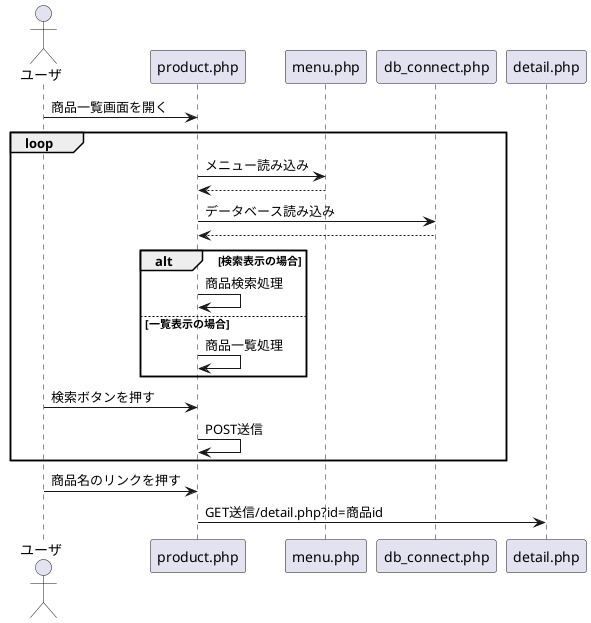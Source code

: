 @startuml 商品_一覧表示をする_検索する
actor ユーザ

ユーザ -> product.php:商品一覧画面を開く
loop
product.php -> menu.php:メニュー読み込み 
product.php <-- menu.php: 

product.php -> db_connect.php:データベース読み込み 
product.php <-- db_connect.php: 

alt 検索表示の場合
product.php -> product.php:商品検索処理
else 一覧表示の場合
product.php -> product.php:商品一覧処理
end
ユーザ -> product.php:検索ボタンを押す
product.php -> product.php:POST送信
end
ユーザ -> product.php:商品名のリンクを押す
product.php -> detail.php:GET送信/detail.php?id=商品id

@enduml